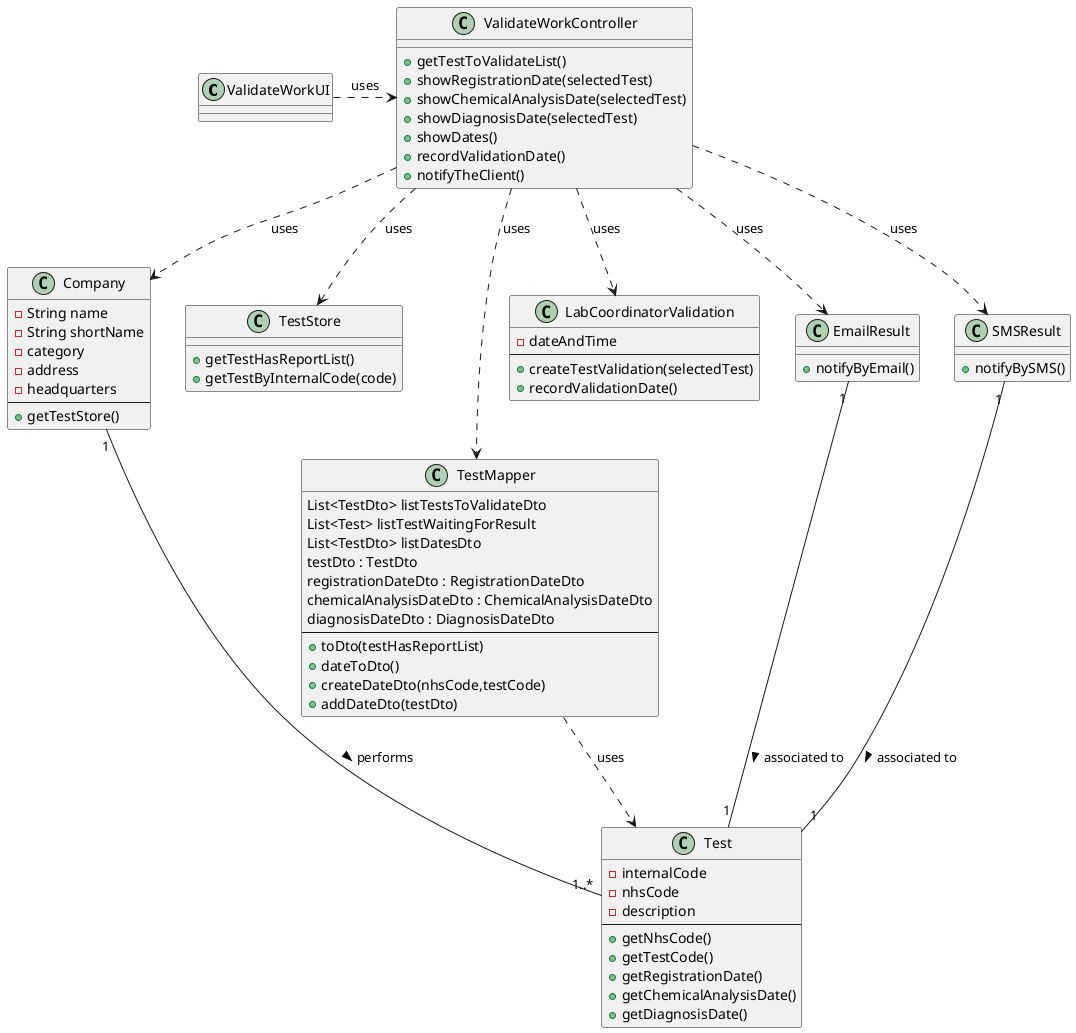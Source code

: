 @startuml

class ValidateWorkUI{
}

class ValidateWorkController{
+getTestToValidateList()
+showRegistrationDate(selectedTest)
+showChemicalAnalysisDate(selectedTest)
+showDiagnosisDate(selectedTest)
+showDates()
+recordValidationDate()
+notifyTheClient()
}

class Company{
-String name
-String shortName
-category
-address
-headquarters
--
+getTestStore()
}

class TestStore {
+getTestHasReportList()
+getTestByInternalCode(code)
}

class TestMapper{
List<TestDto> listTestsToValidateDto
List<Test> listTestWaitingForResult
List<TestDto> listDatesDto
testDto : TestDto
registrationDateDto : RegistrationDateDto
chemicalAnalysisDateDto : ChemicalAnalysisDateDto
diagnosisDateDto : DiagnosisDateDto
--
+toDto(testHasReportList)
+dateToDto()
+createDateDto(nhsCode,testCode)
+addDateDto(testDto)
}


class LabCoordinatorValidation {
-dateAndTime
--
+createTestValidation(selectedTest)
+recordValidationDate()
}

class Test{
-internalCode
-nhsCode
-description
--
+getNhsCode()
+getTestCode()
+getRegistrationDate()
+getChemicalAnalysisDate()
+getDiagnosisDate()
}

class EmailResult{
+notifyByEmail()
}

class SMSResult{
+notifyBySMS()
}

ValidateWorkUI .> ValidateWorkController : uses

ValidateWorkController ..> Company : uses
ValidateWorkController ..> TestStore : uses
ValidateWorkController ..> TestMapper : uses
ValidateWorkController ..> LabCoordinatorValidation : uses
ValidateWorkController ..> EmailResult : uses
ValidateWorkController ..> SMSResult : uses

TestMapper ..> Test : uses


Company "1"---"1..*" Test : performs >

EmailResult "1"---"1" Test : associated to >

SMSResult "1"---"1" Test : associated to >


@enduml